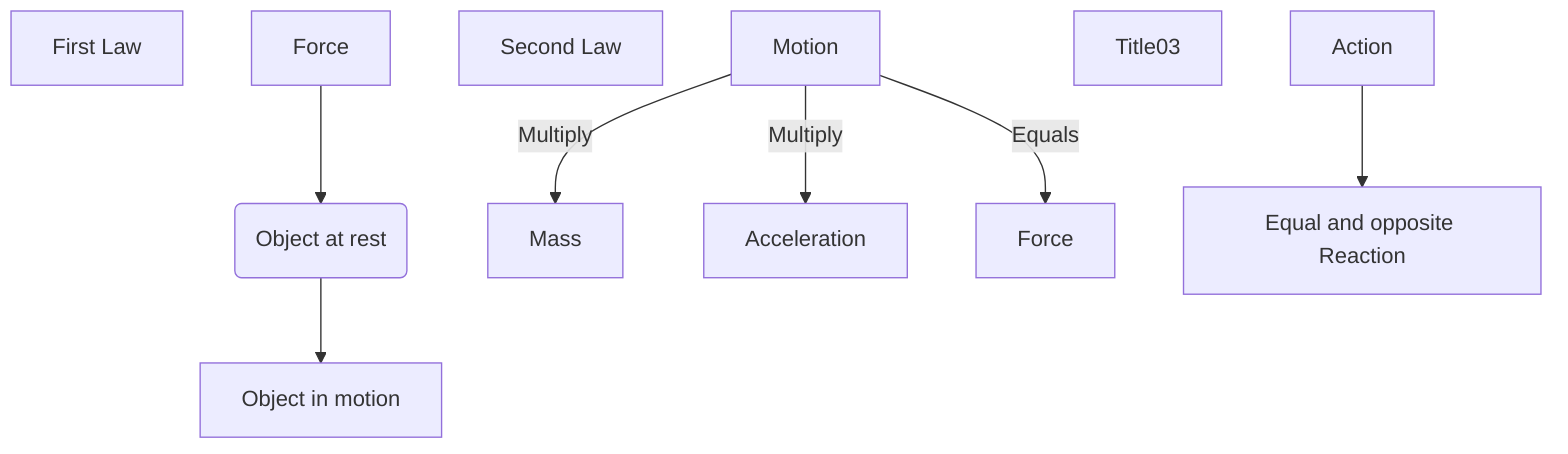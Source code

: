 flowchart TD

Title01[First Law]
    A[Force] -->
    B(Object at rest) -->
    C[Object in motion]
    
Title02[Second Law]
    D[Motion]
    D --> |Multiply| E[Mass]
    D --> |Multiply| F[Acceleration]
    D --> |Equals| G[Force]

Title03
    H[Action] --> I[Equal and opposite Reaction]